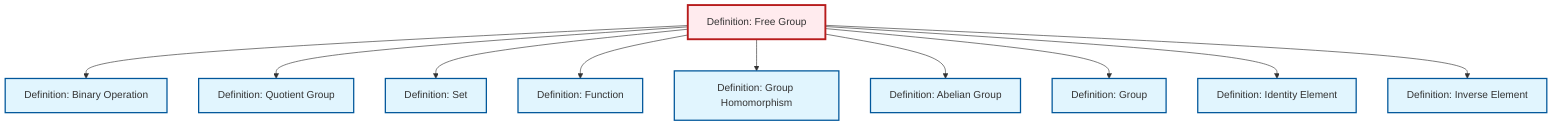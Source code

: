 graph TD
    classDef definition fill:#e1f5fe,stroke:#01579b,stroke-width:2px
    classDef theorem fill:#f3e5f5,stroke:#4a148c,stroke-width:2px
    classDef axiom fill:#fff3e0,stroke:#e65100,stroke-width:2px
    classDef example fill:#e8f5e9,stroke:#1b5e20,stroke-width:2px
    classDef current fill:#ffebee,stroke:#b71c1c,stroke-width:3px
    def-group["Definition: Group"]:::definition
    def-function["Definition: Function"]:::definition
    def-homomorphism["Definition: Group Homomorphism"]:::definition
    def-abelian-group["Definition: Abelian Group"]:::definition
    def-set["Definition: Set"]:::definition
    def-identity-element["Definition: Identity Element"]:::definition
    def-quotient-group["Definition: Quotient Group"]:::definition
    def-free-group["Definition: Free Group"]:::definition
    def-inverse-element["Definition: Inverse Element"]:::definition
    def-binary-operation["Definition: Binary Operation"]:::definition
    def-free-group --> def-binary-operation
    def-free-group --> def-quotient-group
    def-free-group --> def-set
    def-free-group --> def-function
    def-free-group --> def-homomorphism
    def-free-group --> def-abelian-group
    def-free-group --> def-group
    def-free-group --> def-identity-element
    def-free-group --> def-inverse-element
    class def-free-group current